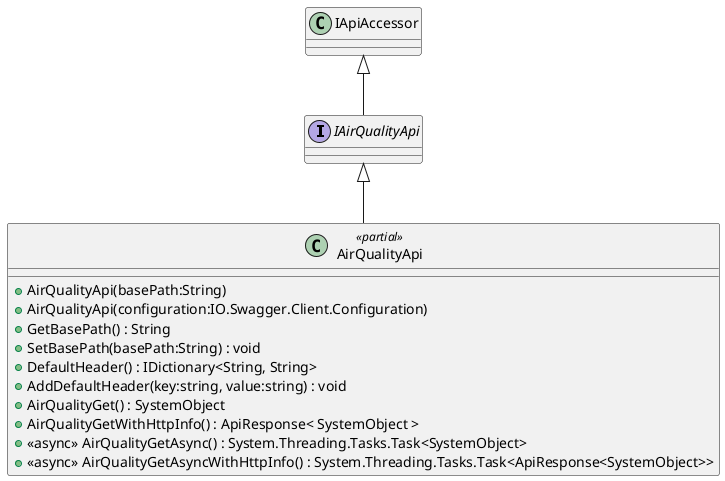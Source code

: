 @startuml
interface IAirQualityApi {
}
class AirQualityApi <<partial>> {
    + AirQualityApi(basePath:String)
    + AirQualityApi(configuration:IO.Swagger.Client.Configuration)
    + GetBasePath() : String
    + SetBasePath(basePath:String) : void
    + DefaultHeader() : IDictionary<String, String>
    + AddDefaultHeader(key:string, value:string) : void
    + AirQualityGet() : SystemObject
    + AirQualityGetWithHttpInfo() : ApiResponse< SystemObject >
    + <<async>> AirQualityGetAsync() : System.Threading.Tasks.Task<SystemObject>
    + <<async>> AirQualityGetAsyncWithHttpInfo() : System.Threading.Tasks.Task<ApiResponse<SystemObject>>
}
IApiAccessor <|-- IAirQualityApi
IAirQualityApi <|-- AirQualityApi
@enduml
